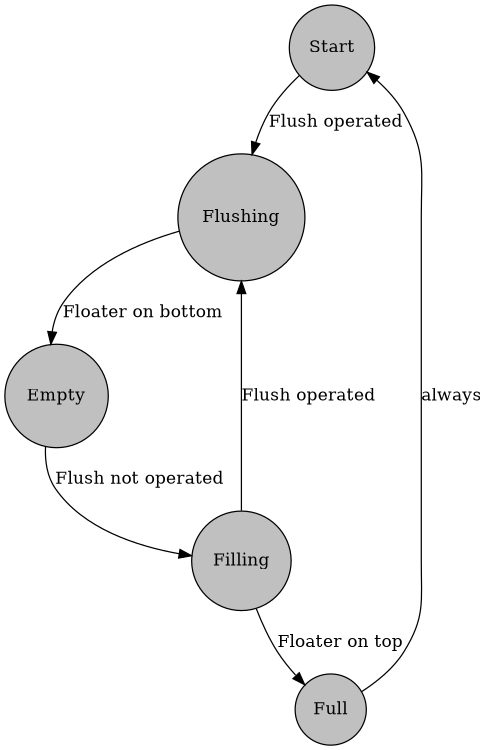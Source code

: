 digraph state_machine_klo {
    
  rankdir=TD;
  size="8,5"
  node [shape = circle, id="PV.Start",  style=filled, fillcolor=grey]; Start;
  node [shape = circle, id="PV.Spülen", style=filled, fillcolor=grey]; Flushing;
  node [shape = circle, id="PV.Leer",   style=filled, fillcolor=grey]; Empty;
  node [shape = circle, id="PV.Füllen", style=filled, fillcolor=grey]; Filling;
  node [shape = circle, id="PV.Voll",   style=filled, fillcolor=grey]; Full;
  Start -> Flushing  [ label = "Flush operated",       id="PV.Start2Spülen"  ];
  Flushing -> Empty   [ label = "Floater on bottom",    id="PV.Spülen2Leer"   ];
  Empty -> Filling   [ label = "Flush not operated", id="PV.Leer2Füllen"   ];
  Filling -> Full   [ label = "Floater on top",     id="PV.Füllen2Voll"   ];
  Full -> Start    [ label = "always",                  id="PV.Voll2Start"    ];
  Filling -> Flushing [ label = "Flush operated",       id="PV.Füllen2Spülen" ];
  
}

